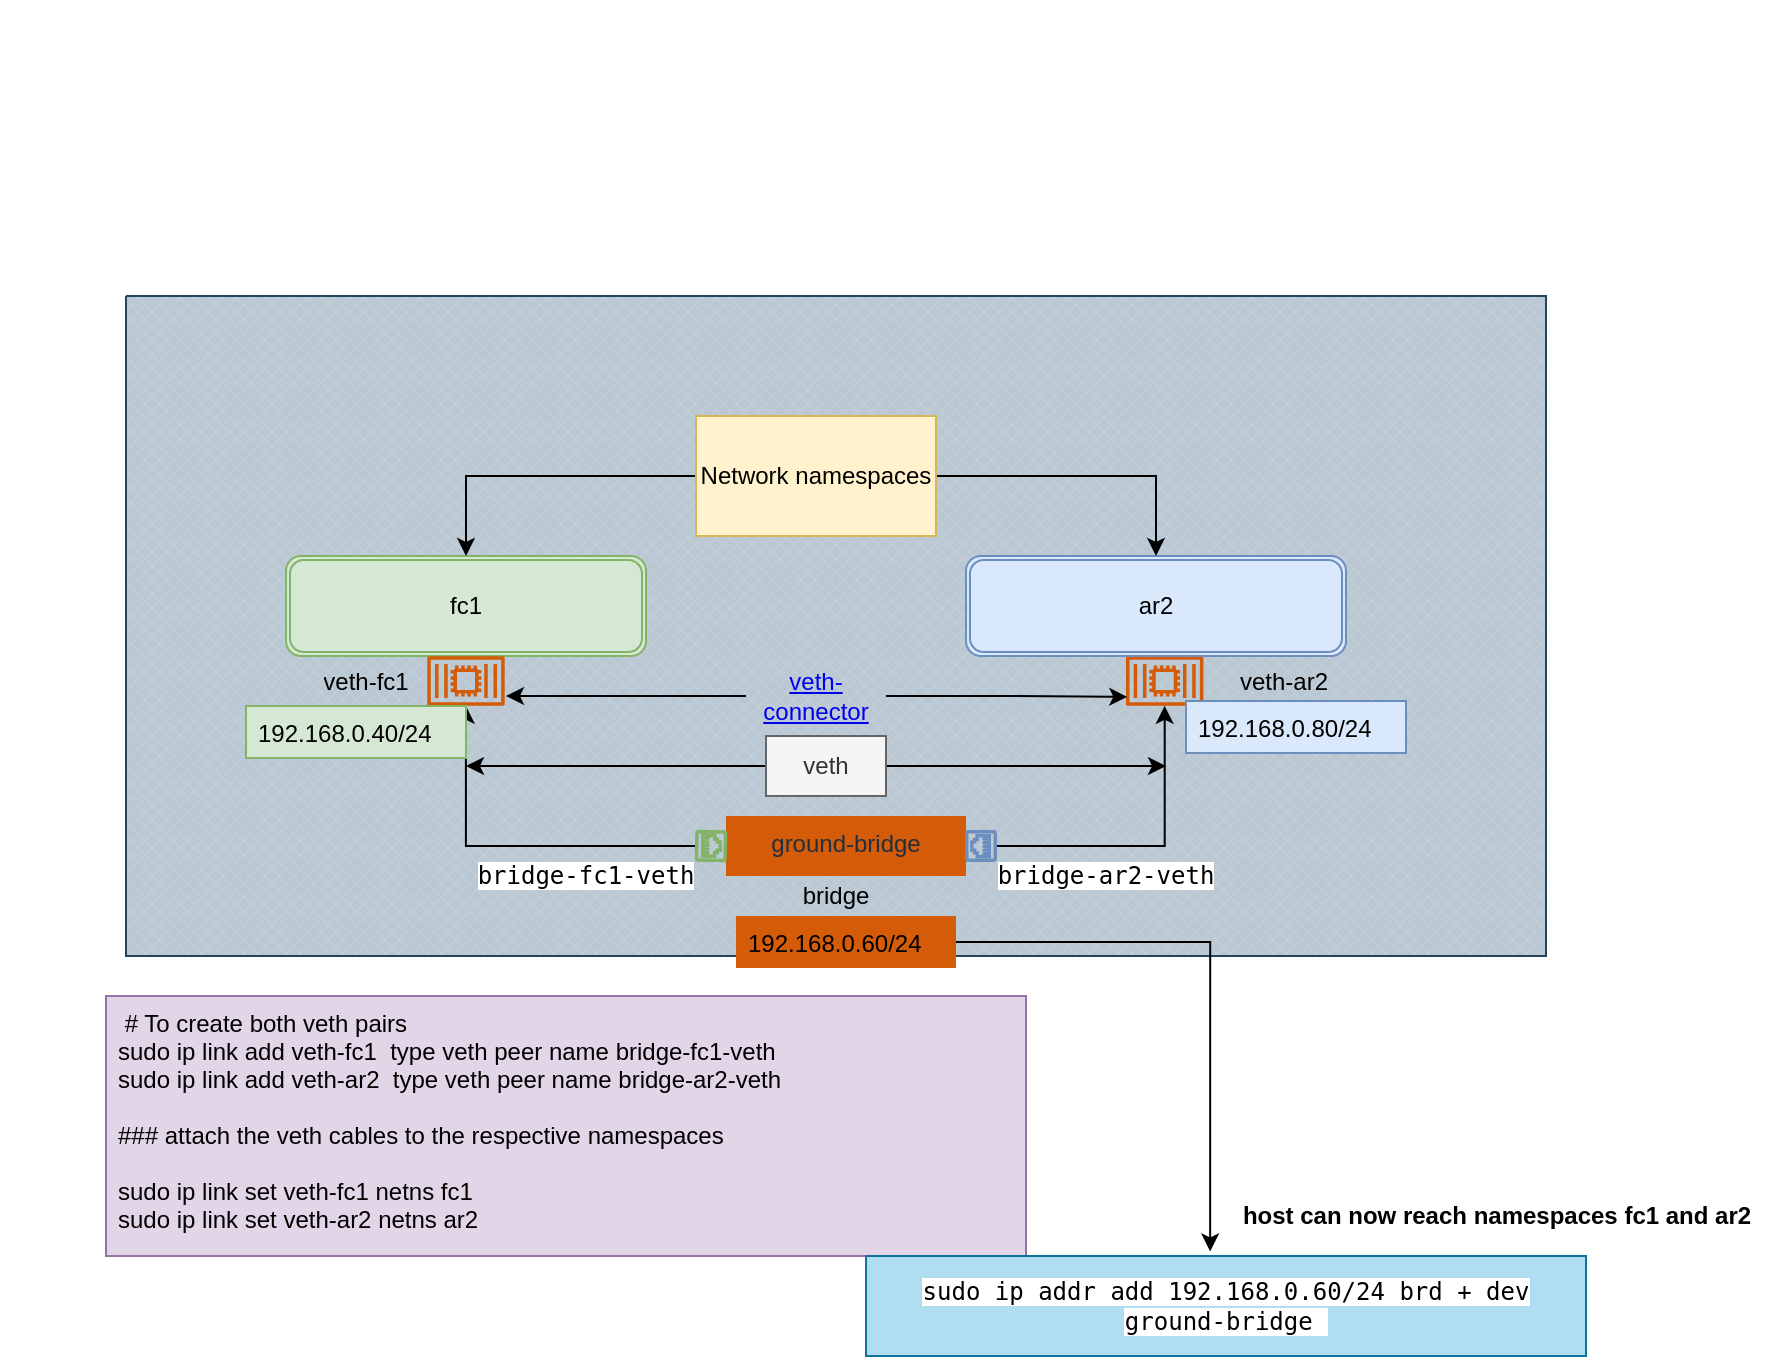 <mxfile version="17.3.0" type="github">
  <diagram id="EZSrads8m_0Tm62ML5ft" name="Page-1">
    <mxGraphModel dx="981" dy="485" grid="1" gridSize="10" guides="1" tooltips="1" connect="1" arrows="1" fold="1" page="1" pageScale="1" pageWidth="850" pageHeight="1100" math="0" shadow="0">
      <root>
        <mxCell id="0" />
        <mxCell id="1" parent="0" />
        <mxCell id="gavfD8Kqq-U7ce_5hhEk-49" value="" style="verticalLabelPosition=bottom;verticalAlign=top;html=1;shape=mxgraph.basic.patternFillRect;fillStyle=diagGrid;step=5;fillStrokeWidth=0.2;fillStrokeColor=#dddddd;fillColor=#bac8d3;gradientDirection=east;strokeColor=#23445d;" vertex="1" parent="1">
          <mxGeometry x="70" y="140" width="710" height="330" as="geometry" />
        </mxCell>
        <mxCell id="ev0Aeyr_KVsdnvNFJPEJ-19" value="&lt;div&gt;&lt;span&gt;ground-bridge&lt;/span&gt;&lt;/div&gt;" style="whiteSpace=wrap;html=1;verticalAlign=top;fillColor=#D45B07;strokeColor=none;fontColor=#232F3E;sketch=0;gradientColor=none;dashed=0;fontStyle=0;align=center;" parent="1" vertex="1">
          <mxGeometry x="370" y="400" width="120" height="30" as="geometry" />
        </mxCell>
        <mxCell id="ev0Aeyr_KVsdnvNFJPEJ-22" value="" style="sketch=0;outlineConnect=0;fontColor=#232F3E;gradientColor=none;fillColor=#D45B07;strokeColor=none;dashed=0;verticalLabelPosition=bottom;verticalAlign=top;align=center;html=1;fontSize=12;fontStyle=0;aspect=fixed;pointerEvents=1;shape=mxgraph.aws4.container_2;" parent="1" vertex="1">
          <mxGeometry x="570" y="320" width="38.71" height="25" as="geometry" />
        </mxCell>
        <mxCell id="ev0Aeyr_KVsdnvNFJPEJ-25" value="fc1" style="shape=ext;double=1;rounded=1;whiteSpace=wrap;html=1;fillColor=#d5e8d4;strokeColor=#82b366;" parent="1" vertex="1">
          <mxGeometry x="150" y="270" width="180" height="50" as="geometry" />
        </mxCell>
        <mxCell id="ev0Aeyr_KVsdnvNFJPEJ-26" value="ar2" style="shape=ext;double=1;rounded=1;whiteSpace=wrap;html=1;fillColor=#dae8fc;strokeColor=#6c8ebf;" parent="1" vertex="1">
          <mxGeometry x="490" y="270" width="190" height="50" as="geometry" />
        </mxCell>
        <mxCell id="ev0Aeyr_KVsdnvNFJPEJ-27" value="" style="sketch=0;outlineConnect=0;fontColor=#232F3E;gradientColor=none;fillColor=#D45B07;strokeColor=none;dashed=0;verticalLabelPosition=bottom;verticalAlign=top;align=center;html=1;fontSize=12;fontStyle=0;aspect=fixed;pointerEvents=1;shape=mxgraph.aws4.container_2;" parent="1" vertex="1">
          <mxGeometry x="220.64" y="320" width="38.71" height="25" as="geometry" />
        </mxCell>
        <mxCell id="gavfD8Kqq-U7ce_5hhEk-21" style="edgeStyle=orthogonalEdgeStyle;rounded=0;orthogonalLoop=1;jettySize=auto;html=1;" edge="1" parent="1" source="gavfD8Kqq-U7ce_5hhEk-16">
          <mxGeometry relative="1" as="geometry">
            <mxPoint x="260" y="340" as="targetPoint" />
          </mxGeometry>
        </mxCell>
        <mxCell id="gavfD8Kqq-U7ce_5hhEk-23" style="edgeStyle=orthogonalEdgeStyle;rounded=0;orthogonalLoop=1;jettySize=auto;html=1;entryX=0.016;entryY=0.821;entryDx=0;entryDy=0;entryPerimeter=0;" edge="1" parent="1" source="gavfD8Kqq-U7ce_5hhEk-16" target="ev0Aeyr_KVsdnvNFJPEJ-22">
          <mxGeometry relative="1" as="geometry" />
        </mxCell>
        <UserObject label="veth-connector" link="https://www.draw.io" id="gavfD8Kqq-U7ce_5hhEk-16">
          <mxCell style="text;html=1;strokeColor=none;fillColor=none;whiteSpace=wrap;align=center;verticalAlign=middle;fontColor=#0000EE;fontStyle=4;" vertex="1" parent="1">
            <mxGeometry x="380" y="320" width="70" height="40" as="geometry" />
          </mxCell>
        </UserObject>
        <UserObject label="veth-fc1&lt;br&gt;" placeholders="1" name="Variable" id="gavfD8Kqq-U7ce_5hhEk-17">
          <mxCell style="text;html=1;strokeColor=none;fillColor=none;align=center;verticalAlign=middle;whiteSpace=wrap;overflow=hidden;" vertex="1" parent="1">
            <mxGeometry x="150" y="322.5" width="80" height="20" as="geometry" />
          </mxCell>
        </UserObject>
        <UserObject label="bridge" placeholders="1" name="Variable" id="gavfD8Kqq-U7ce_5hhEk-18">
          <mxCell style="text;html=1;strokeColor=none;fillColor=none;align=center;verticalAlign=middle;whiteSpace=wrap;overflow=hidden;" vertex="1" parent="1">
            <mxGeometry x="385" y="430" width="80" height="20" as="geometry" />
          </mxCell>
        </UserObject>
        <UserObject label="&lt;span style=&quot;font-family: monospace&quot;&gt;&lt;span style=&quot;background-color: rgb(255 , 255 , 255)&quot;&gt;bridge-fc1-veth&lt;/span&gt;&lt;br&gt;&lt;/span&gt;" placeholders="1" name="Variable" id="gavfD8Kqq-U7ce_5hhEk-19">
          <mxCell style="text;html=1;strokeColor=none;fillColor=none;align=center;verticalAlign=middle;whiteSpace=wrap;overflow=hidden;" vertex="1" parent="1">
            <mxGeometry x="230" y="420" width="140" height="20" as="geometry" />
          </mxCell>
        </UserObject>
        <UserObject label="veth-ar2" placeholders="1" name="Variable" id="gavfD8Kqq-U7ce_5hhEk-20">
          <mxCell style="text;html=1;strokeColor=none;fillColor=none;align=center;verticalAlign=middle;whiteSpace=wrap;overflow=hidden;" vertex="1" parent="1">
            <mxGeometry x="608.71" y="322.5" width="80" height="20" as="geometry" />
          </mxCell>
        </UserObject>
        <mxCell id="gavfD8Kqq-U7ce_5hhEk-25" style="edgeStyle=orthogonalEdgeStyle;rounded=0;orthogonalLoop=1;jettySize=auto;html=1;" edge="1" parent="1" source="gavfD8Kqq-U7ce_5hhEk-24" target="ev0Aeyr_KVsdnvNFJPEJ-26">
          <mxGeometry relative="1" as="geometry" />
        </mxCell>
        <mxCell id="gavfD8Kqq-U7ce_5hhEk-26" style="edgeStyle=orthogonalEdgeStyle;rounded=0;orthogonalLoop=1;jettySize=auto;html=1;entryX=0.5;entryY=0;entryDx=0;entryDy=0;" edge="1" parent="1" source="gavfD8Kqq-U7ce_5hhEk-24" target="ev0Aeyr_KVsdnvNFJPEJ-25">
          <mxGeometry relative="1" as="geometry" />
        </mxCell>
        <mxCell id="gavfD8Kqq-U7ce_5hhEk-24" value="Network namespaces&lt;br&gt;" style="rounded=0;whiteSpace=wrap;html=1;fillColor=#fff2cc;strokeColor=#d6b656;" vertex="1" parent="1">
          <mxGeometry x="355" y="200" width="120" height="60" as="geometry" />
        </mxCell>
        <mxCell id="gavfD8Kqq-U7ce_5hhEk-27" value="" style="sketch=0;pointerEvents=1;shadow=0;dashed=0;html=1;strokeColor=#82b366;fillColor=#d5e8d4;aspect=fixed;labelPosition=center;verticalLabelPosition=bottom;verticalAlign=top;align=center;outlineConnect=0;shape=mxgraph.vvd.ethernet_port;rotation=-90;" vertex="1" parent="1">
          <mxGeometry x="NaN" y="NaN" width="15" height="NaN" as="geometry" />
        </mxCell>
        <mxCell id="gavfD8Kqq-U7ce_5hhEk-34" style="edgeStyle=orthogonalEdgeStyle;rounded=0;orthogonalLoop=1;jettySize=auto;html=1;" edge="1" parent="1" source="gavfD8Kqq-U7ce_5hhEk-28" target="ev0Aeyr_KVsdnvNFJPEJ-22">
          <mxGeometry relative="1" as="geometry" />
        </mxCell>
        <mxCell id="gavfD8Kqq-U7ce_5hhEk-28" value="" style="sketch=0;pointerEvents=1;shadow=0;dashed=0;html=1;strokeColor=#6c8ebf;fillColor=#dae8fc;aspect=fixed;labelPosition=center;verticalLabelPosition=bottom;verticalAlign=top;align=center;outlineConnect=0;shape=mxgraph.vvd.ethernet_port;rotation=90;" vertex="1" parent="1">
          <mxGeometry x="490" y="407.5" width="15" height="15" as="geometry" />
        </mxCell>
        <mxCell id="gavfD8Kqq-U7ce_5hhEk-33" style="edgeStyle=orthogonalEdgeStyle;rounded=0;orthogonalLoop=1;jettySize=auto;html=1;" edge="1" parent="1" source="gavfD8Kqq-U7ce_5hhEk-31" target="ev0Aeyr_KVsdnvNFJPEJ-27">
          <mxGeometry relative="1" as="geometry" />
        </mxCell>
        <mxCell id="gavfD8Kqq-U7ce_5hhEk-31" value="" style="sketch=0;pointerEvents=1;shadow=0;dashed=0;html=1;strokeColor=#82b366;fillColor=#d5e8d4;aspect=fixed;labelPosition=center;verticalLabelPosition=bottom;verticalAlign=top;align=center;outlineConnect=0;shape=mxgraph.vvd.ethernet_port;rotation=-89;" vertex="1" parent="1">
          <mxGeometry x="355" y="407.5" width="15" height="15" as="geometry" />
        </mxCell>
        <UserObject label="&lt;span style=&quot;font-family: monospace&quot;&gt;&lt;span style=&quot;background-color: rgb(255 , 255 , 255)&quot;&gt;bridge-ar2-veth&lt;/span&gt;&lt;br&gt;&lt;/span&gt;" placeholders="1" name="Variable" id="gavfD8Kqq-U7ce_5hhEk-35">
          <mxCell style="text;html=1;strokeColor=none;fillColor=none;align=center;verticalAlign=middle;whiteSpace=wrap;overflow=hidden;" vertex="1" parent="1">
            <mxGeometry x="490" y="420" width="140" height="20" as="geometry" />
          </mxCell>
        </UserObject>
        <mxCell id="gavfD8Kqq-U7ce_5hhEk-39" style="edgeStyle=orthogonalEdgeStyle;rounded=0;orthogonalLoop=1;jettySize=auto;html=1;" edge="1" parent="1" source="gavfD8Kqq-U7ce_5hhEk-38">
          <mxGeometry relative="1" as="geometry">
            <mxPoint x="590" y="375" as="targetPoint" />
          </mxGeometry>
        </mxCell>
        <mxCell id="gavfD8Kqq-U7ce_5hhEk-40" style="edgeStyle=orthogonalEdgeStyle;rounded=0;orthogonalLoop=1;jettySize=auto;html=1;" edge="1" parent="1" source="gavfD8Kqq-U7ce_5hhEk-38">
          <mxGeometry relative="1" as="geometry">
            <mxPoint x="240" y="375" as="targetPoint" />
          </mxGeometry>
        </mxCell>
        <mxCell id="gavfD8Kqq-U7ce_5hhEk-38" value="veth" style="text;html=1;strokeColor=#666666;fillColor=#f5f5f5;align=center;verticalAlign=middle;whiteSpace=wrap;rounded=0;fontColor=#333333;" vertex="1" parent="1">
          <mxGeometry x="390" y="360" width="60" height="30" as="geometry" />
        </mxCell>
        <mxCell id="gavfD8Kqq-U7ce_5hhEk-44" value=" # To create both veth pairs&#xa;sudo ip link add veth-fc1  type veth peer name bridge-fc1-veth&#xa;sudo ip link add veth-ar2  type veth peer name bridge-ar2-veth &#xa; &#xa;### attach the veth cables to the respective namespaces&#xa;&#xa;sudo ip link set veth-fc1 netns fc1   &#xa;sudo ip link set veth-ar2 netns ar2&#xa;&#xa;sudo ip link set veth-ar2 netns ar2  &#xa;" style="text;strokeColor=#9673a6;fillColor=#e1d5e7;align=left;verticalAlign=top;spacingLeft=4;spacingRight=4;overflow=hidden;rotatable=0;points=[[0,0.5],[1,0.5]];portConstraint=eastwest;" vertex="1" parent="1">
          <mxGeometry x="60" y="490" width="460" height="130" as="geometry" />
        </mxCell>
        <mxCell id="gavfD8Kqq-U7ce_5hhEk-46" value="192.168.0.40/24&#xa;" style="text;strokeColor=#82b366;fillColor=#d5e8d4;align=left;verticalAlign=top;spacingLeft=4;spacingRight=4;overflow=hidden;rotatable=0;points=[[0,0.5],[1,0.5]];portConstraint=eastwest;" vertex="1" parent="1">
          <mxGeometry x="130" y="345" width="110" height="26" as="geometry" />
        </mxCell>
        <mxCell id="gavfD8Kqq-U7ce_5hhEk-47" value="192.168.0.80/24&#xa;" style="text;strokeColor=#6c8ebf;fillColor=#dae8fc;align=left;verticalAlign=top;spacingLeft=4;spacingRight=4;overflow=hidden;rotatable=0;points=[[0,0.5],[1,0.5]];portConstraint=eastwest;" vertex="1" parent="1">
          <mxGeometry x="600" y="342.5" width="110" height="26" as="geometry" />
        </mxCell>
        <mxCell id="gavfD8Kqq-U7ce_5hhEk-50" style="edgeStyle=orthogonalEdgeStyle;rounded=0;orthogonalLoop=1;jettySize=auto;html=1;entryX=0.478;entryY=-0.045;entryDx=0;entryDy=0;entryPerimeter=0;" edge="1" parent="1" source="gavfD8Kqq-U7ce_5hhEk-48" target="gavfD8Kqq-U7ce_5hhEk-53">
          <mxGeometry relative="1" as="geometry">
            <mxPoint x="610" y="600" as="targetPoint" />
          </mxGeometry>
        </mxCell>
        <mxCell id="gavfD8Kqq-U7ce_5hhEk-48" value="192.168.0.60/24&#xa;" style="text;strokeColor=none;fillColor=#D45B07;align=left;verticalAlign=top;spacingLeft=4;spacingRight=4;overflow=hidden;rotatable=0;points=[[0,0.5],[1,0.5]];portConstraint=eastwest;" vertex="1" parent="1">
          <mxGeometry x="375" y="450" width="110" height="26" as="geometry" />
        </mxCell>
        <mxCell id="gavfD8Kqq-U7ce_5hhEk-53" value="&lt;span style=&quot;font-family: monospace&quot;&gt;&lt;span style=&quot;background-color: rgb(255 , 255 , 255)&quot;&gt;sudo ip addr add 192.168.0.60/24 brd + dev ground-bridge&amp;nbsp;&lt;/span&gt;&lt;br&gt;&lt;/span&gt;" style="text;html=1;strokeColor=#10739e;fillColor=#b1ddf0;align=center;verticalAlign=middle;whiteSpace=wrap;rounded=0;" vertex="1" parent="1">
          <mxGeometry x="440" y="620" width="360" height="50" as="geometry" />
        </mxCell>
        <mxCell id="gavfD8Kqq-U7ce_5hhEk-54" value="&lt;b&gt;host can now reach namespaces fc1 and ar2&lt;/b&gt;" style="text;html=1;align=center;verticalAlign=middle;resizable=0;points=[];autosize=1;strokeColor=none;fillColor=none;" vertex="1" parent="1">
          <mxGeometry x="620" y="590" width="270" height="20" as="geometry" />
        </mxCell>
      </root>
    </mxGraphModel>
  </diagram>
</mxfile>
